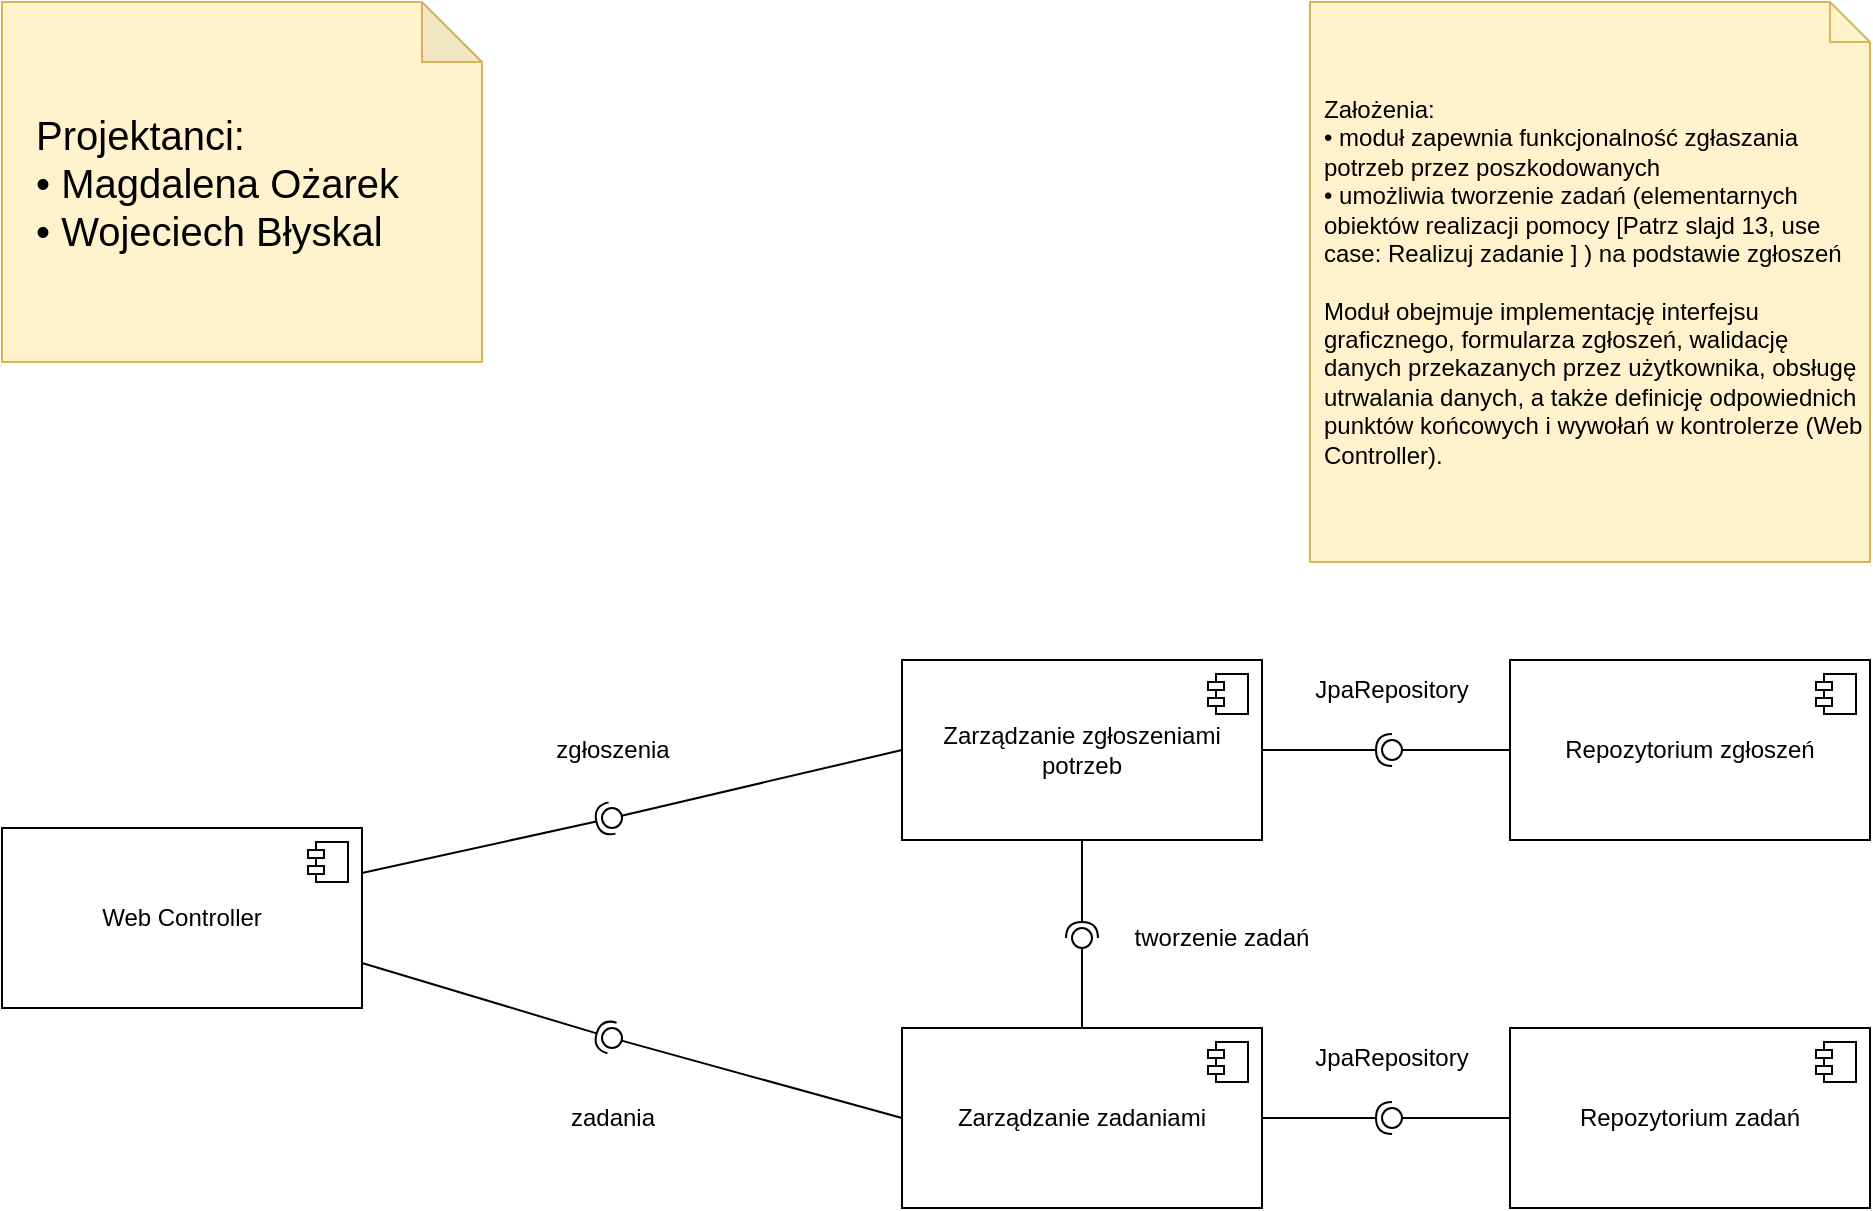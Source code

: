 <mxfile version="24.7.8">
  <diagram name="Strona-1" id="I16luJ8rkfJsOQ3Vqchh">
    <mxGraphModel dx="615" dy="2349" grid="1" gridSize="10" guides="1" tooltips="1" connect="1" arrows="1" fold="1" page="1" pageScale="1" pageWidth="827" pageHeight="1169" math="0" shadow="0">
      <root>
        <mxCell id="0" />
        <mxCell id="1" parent="0" />
        <mxCell id="x6U_2Op7EyfoT4MYC56a-3" value="Zarządzanie zgłoszeniami potrzeb" style="html=1;dropTarget=0;whiteSpace=wrap;" parent="1" vertex="1">
          <mxGeometry x="1277" y="-840" width="180" height="90" as="geometry" />
        </mxCell>
        <mxCell id="x6U_2Op7EyfoT4MYC56a-4" value="" style="shape=module;jettyWidth=8;jettyHeight=4;" parent="x6U_2Op7EyfoT4MYC56a-3" vertex="1">
          <mxGeometry x="1" width="20" height="20" relative="1" as="geometry">
            <mxPoint x="-27" y="7" as="offset" />
          </mxGeometry>
        </mxCell>
        <mxCell id="x6U_2Op7EyfoT4MYC56a-7" value="Repozytorium zgłoszeń" style="html=1;dropTarget=0;whiteSpace=wrap;" parent="1" vertex="1">
          <mxGeometry x="1581" y="-840" width="180" height="90" as="geometry" />
        </mxCell>
        <mxCell id="x6U_2Op7EyfoT4MYC56a-8" value="" style="shape=module;jettyWidth=8;jettyHeight=4;" parent="x6U_2Op7EyfoT4MYC56a-7" vertex="1">
          <mxGeometry x="1" width="20" height="20" relative="1" as="geometry">
            <mxPoint x="-27" y="7" as="offset" />
          </mxGeometry>
        </mxCell>
        <mxCell id="x6U_2Op7EyfoT4MYC56a-11" value="" style="rounded=0;orthogonalLoop=1;jettySize=auto;html=1;endArrow=halfCircle;endFill=0;endSize=6;strokeWidth=1;sketch=0;exitX=1;exitY=0.5;exitDx=0;exitDy=0;" parent="1" source="x6U_2Op7EyfoT4MYC56a-3" target="x6U_2Op7EyfoT4MYC56a-13" edge="1">
          <mxGeometry relative="1" as="geometry">
            <mxPoint x="1377" y="-665" as="sourcePoint" />
          </mxGeometry>
        </mxCell>
        <mxCell id="x6U_2Op7EyfoT4MYC56a-12" value="" style="rounded=0;orthogonalLoop=1;jettySize=auto;html=1;endArrow=oval;endFill=0;sketch=0;sourcePerimeterSpacing=0;targetPerimeterSpacing=0;endSize=10;exitX=0;exitY=0.5;exitDx=0;exitDy=0;" parent="1" source="x6U_2Op7EyfoT4MYC56a-7" target="x6U_2Op7EyfoT4MYC56a-13" edge="1">
          <mxGeometry relative="1" as="geometry">
            <mxPoint x="1367" y="-660" as="sourcePoint" />
          </mxGeometry>
        </mxCell>
        <mxCell id="x6U_2Op7EyfoT4MYC56a-13" value="" style="ellipse;whiteSpace=wrap;html=1;align=center;aspect=fixed;fillColor=none;strokeColor=none;resizable=0;perimeter=centerPerimeter;rotatable=0;allowArrows=0;points=[];outlineConnect=1;" parent="1" vertex="1">
          <mxGeometry x="1517" y="-800" width="10" height="10" as="geometry" />
        </mxCell>
        <mxCell id="x6U_2Op7EyfoT4MYC56a-15" value="JpaRepository" style="text;html=1;align=center;verticalAlign=middle;whiteSpace=wrap;rounded=0;" parent="1" vertex="1">
          <mxGeometry x="1482" y="-840" width="80" height="30" as="geometry" />
        </mxCell>
        <mxCell id="x6U_2Op7EyfoT4MYC56a-16" value="&lt;font style=&quot;font-size: 20px;&quot;&gt;Projektanci:&lt;/font&gt;&lt;div style=&quot;font-size: 20px;&quot;&gt;&lt;font style=&quot;font-size: 20px;&quot;&gt;•&amp;nbsp;&lt;span style=&quot;background-color: initial;&quot;&gt;Magdalena Ożarek&lt;br&gt;&lt;/span&gt;•&amp;nbsp;&lt;span style=&quot;background-color: initial;&quot;&gt;Wojeciech Błyskal&lt;/span&gt;&lt;/font&gt;&lt;/div&gt;" style="shape=note;whiteSpace=wrap;html=1;backgroundOutline=1;darkOpacity=0.05;fillColor=#fff2cc;strokeColor=#d6b656;align=left;spacingLeft=15;spacingBottom=0;" parent="1" vertex="1">
          <mxGeometry x="827" y="-1169" width="240" height="180" as="geometry" />
        </mxCell>
        <mxCell id="x6U_2Op7EyfoT4MYC56a-19" value="Założenia:&lt;br&gt;• moduł zapewnia funkcjonalność zgłaszania potrzeb przez poszkodowanych&lt;br&gt;• umożliwia tworzenie zadań (elementarnych obiektów realizacji pomocy [Patrz slajd 13, use case: Realizuj zadanie ] ) na podstawie zgłoszeń&lt;br&gt;&lt;br&gt;Moduł obejmuje implementację interfejsu graficznego, formularza zgłoszeń, walidację danych przekazanych przez użytkownika, obsługę utrwalania danych, a także definicję odpowiednich punktów końcowych i wywołań w kontrolerze (Web Controller)." style="shape=note;size=20;whiteSpace=wrap;html=1;fillColor=#fff2cc;strokeColor=#d6b656;align=left;spacingLeft=5;" parent="1" vertex="1">
          <mxGeometry x="1481" y="-1169" width="280" height="280" as="geometry" />
        </mxCell>
        <mxCell id="x6U_2Op7EyfoT4MYC56a-20" value="Web Controller" style="html=1;dropTarget=0;whiteSpace=wrap;" parent="1" vertex="1">
          <mxGeometry x="827" y="-756" width="180" height="90" as="geometry" />
        </mxCell>
        <mxCell id="x6U_2Op7EyfoT4MYC56a-21" value="" style="shape=module;jettyWidth=8;jettyHeight=4;" parent="x6U_2Op7EyfoT4MYC56a-20" vertex="1">
          <mxGeometry x="1" width="20" height="20" relative="1" as="geometry">
            <mxPoint x="-27" y="7" as="offset" />
          </mxGeometry>
        </mxCell>
        <mxCell id="x6U_2Op7EyfoT4MYC56a-22" value="Zarządzanie zadaniami" style="html=1;dropTarget=0;whiteSpace=wrap;" parent="1" vertex="1">
          <mxGeometry x="1277" y="-656" width="180" height="90" as="geometry" />
        </mxCell>
        <mxCell id="x6U_2Op7EyfoT4MYC56a-23" value="" style="shape=module;jettyWidth=8;jettyHeight=4;" parent="x6U_2Op7EyfoT4MYC56a-22" vertex="1">
          <mxGeometry x="1" width="20" height="20" relative="1" as="geometry">
            <mxPoint x="-27" y="7" as="offset" />
          </mxGeometry>
        </mxCell>
        <mxCell id="x6U_2Op7EyfoT4MYC56a-24" value="" style="rounded=0;orthogonalLoop=1;jettySize=auto;html=1;endArrow=halfCircle;endFill=0;endSize=6;strokeWidth=1;sketch=0;exitX=1;exitY=0.75;exitDx=0;exitDy=0;" parent="1" source="x6U_2Op7EyfoT4MYC56a-20" target="x6U_2Op7EyfoT4MYC56a-26" edge="1">
          <mxGeometry relative="1" as="geometry">
            <mxPoint x="944" y="-811" as="sourcePoint" />
          </mxGeometry>
        </mxCell>
        <mxCell id="x6U_2Op7EyfoT4MYC56a-25" value="" style="rounded=0;orthogonalLoop=1;jettySize=auto;html=1;endArrow=oval;endFill=0;sketch=0;sourcePerimeterSpacing=0;targetPerimeterSpacing=0;endSize=10;exitX=0;exitY=0.5;exitDx=0;exitDy=0;" parent="1" source="x6U_2Op7EyfoT4MYC56a-22" target="x6U_2Op7EyfoT4MYC56a-26" edge="1">
          <mxGeometry relative="1" as="geometry">
            <mxPoint x="1284" y="-871" as="sourcePoint" />
          </mxGeometry>
        </mxCell>
        <mxCell id="x6U_2Op7EyfoT4MYC56a-26" value="" style="ellipse;whiteSpace=wrap;html=1;align=center;aspect=fixed;fillColor=none;strokeColor=none;resizable=0;perimeter=centerPerimeter;rotatable=0;allowArrows=0;points=[];outlineConnect=1;" parent="1" vertex="1">
          <mxGeometry x="1127" y="-656" width="10" height="10" as="geometry" />
        </mxCell>
        <mxCell id="x6U_2Op7EyfoT4MYC56a-28" value="Repozytorium zadań" style="html=1;dropTarget=0;whiteSpace=wrap;" parent="1" vertex="1">
          <mxGeometry x="1581" y="-656" width="180" height="90" as="geometry" />
        </mxCell>
        <mxCell id="x6U_2Op7EyfoT4MYC56a-29" value="" style="shape=module;jettyWidth=8;jettyHeight=4;" parent="x6U_2Op7EyfoT4MYC56a-28" vertex="1">
          <mxGeometry x="1" width="20" height="20" relative="1" as="geometry">
            <mxPoint x="-27" y="7" as="offset" />
          </mxGeometry>
        </mxCell>
        <mxCell id="x6U_2Op7EyfoT4MYC56a-30" value="" style="rounded=0;orthogonalLoop=1;jettySize=auto;html=1;endArrow=halfCircle;endFill=0;endSize=6;strokeWidth=1;sketch=0;exitX=1;exitY=0.5;exitDx=0;exitDy=0;" parent="1" source="x6U_2Op7EyfoT4MYC56a-22" target="x6U_2Op7EyfoT4MYC56a-32" edge="1">
          <mxGeometry relative="1" as="geometry">
            <mxPoint x="1027" y="-516" as="sourcePoint" />
          </mxGeometry>
        </mxCell>
        <mxCell id="x6U_2Op7EyfoT4MYC56a-31" value="" style="rounded=0;orthogonalLoop=1;jettySize=auto;html=1;endArrow=oval;endFill=0;sketch=0;sourcePerimeterSpacing=0;targetPerimeterSpacing=0;endSize=10;exitX=0;exitY=0.5;exitDx=0;exitDy=0;" parent="1" source="x6U_2Op7EyfoT4MYC56a-28" target="x6U_2Op7EyfoT4MYC56a-32" edge="1">
          <mxGeometry relative="1" as="geometry">
            <mxPoint x="1527" y="29" as="sourcePoint" />
          </mxGeometry>
        </mxCell>
        <mxCell id="x6U_2Op7EyfoT4MYC56a-32" value="" style="ellipse;whiteSpace=wrap;html=1;align=center;aspect=fixed;fillColor=none;strokeColor=none;resizable=0;perimeter=centerPerimeter;rotatable=0;allowArrows=0;points=[];outlineConnect=1;" parent="1" vertex="1">
          <mxGeometry x="1517" y="-616" width="10" height="10" as="geometry" />
        </mxCell>
        <mxCell id="x6U_2Op7EyfoT4MYC56a-33" value="" style="rounded=0;orthogonalLoop=1;jettySize=auto;html=1;endArrow=halfCircle;endFill=0;endSize=6;strokeWidth=1;sketch=0;exitX=0.5;exitY=1;exitDx=0;exitDy=0;" parent="1" source="x6U_2Op7EyfoT4MYC56a-3" target="x6U_2Op7EyfoT4MYC56a-35" edge="1">
          <mxGeometry relative="1" as="geometry">
            <mxPoint x="1542" y="-706" as="sourcePoint" />
          </mxGeometry>
        </mxCell>
        <mxCell id="x6U_2Op7EyfoT4MYC56a-34" value="" style="rounded=0;orthogonalLoop=1;jettySize=auto;html=1;endArrow=oval;endFill=0;sketch=0;sourcePerimeterSpacing=0;targetPerimeterSpacing=0;endSize=10;exitX=0.5;exitY=0;exitDx=0;exitDy=0;" parent="1" source="x6U_2Op7EyfoT4MYC56a-22" target="x6U_2Op7EyfoT4MYC56a-35" edge="1">
          <mxGeometry relative="1" as="geometry">
            <mxPoint x="1542" y="-586" as="sourcePoint" />
          </mxGeometry>
        </mxCell>
        <mxCell id="x6U_2Op7EyfoT4MYC56a-35" value="" style="ellipse;whiteSpace=wrap;html=1;align=center;aspect=fixed;fillColor=none;strokeColor=none;resizable=0;perimeter=centerPerimeter;rotatable=0;allowArrows=0;points=[];outlineConnect=1;" parent="1" vertex="1">
          <mxGeometry x="1362" y="-706" width="10" height="10" as="geometry" />
        </mxCell>
        <mxCell id="x6U_2Op7EyfoT4MYC56a-36" value="tworzenie zadań" style="text;html=1;align=center;verticalAlign=middle;whiteSpace=wrap;rounded=0;" parent="1" vertex="1">
          <mxGeometry x="1387" y="-716" width="100" height="30" as="geometry" />
        </mxCell>
        <mxCell id="x6U_2Op7EyfoT4MYC56a-37" value="" style="rounded=0;orthogonalLoop=1;jettySize=auto;html=1;endArrow=halfCircle;endFill=0;endSize=6;strokeWidth=1;sketch=0;exitX=1;exitY=0.25;exitDx=0;exitDy=0;" parent="1" source="x6U_2Op7EyfoT4MYC56a-20" target="x6U_2Op7EyfoT4MYC56a-39" edge="1">
          <mxGeometry relative="1" as="geometry">
            <mxPoint x="1237" y="-811" as="sourcePoint" />
          </mxGeometry>
        </mxCell>
        <mxCell id="x6U_2Op7EyfoT4MYC56a-38" value="" style="rounded=0;orthogonalLoop=1;jettySize=auto;html=1;endArrow=oval;endFill=0;sketch=0;sourcePerimeterSpacing=0;targetPerimeterSpacing=0;endSize=10;exitX=0;exitY=0.5;exitDx=0;exitDy=0;" parent="1" source="x6U_2Op7EyfoT4MYC56a-3" target="x6U_2Op7EyfoT4MYC56a-39" edge="1">
          <mxGeometry relative="1" as="geometry">
            <mxPoint x="1197" y="-811" as="sourcePoint" />
          </mxGeometry>
        </mxCell>
        <mxCell id="x6U_2Op7EyfoT4MYC56a-39" value="" style="ellipse;whiteSpace=wrap;html=1;align=center;aspect=fixed;fillColor=none;strokeColor=none;resizable=0;perimeter=centerPerimeter;rotatable=0;allowArrows=0;points=[];outlineConnect=1;" parent="1" vertex="1">
          <mxGeometry x="1127" y="-766" width="10" height="10" as="geometry" />
        </mxCell>
        <mxCell id="x6U_2Op7EyfoT4MYC56a-41" value="zgłoszenia" style="text;html=1;align=center;verticalAlign=middle;resizable=0;points=[];autosize=1;strokeColor=none;fillColor=none;" parent="1" vertex="1">
          <mxGeometry x="1092" y="-810" width="80" height="30" as="geometry" />
        </mxCell>
        <mxCell id="x6U_2Op7EyfoT4MYC56a-42" value="zadania" style="text;html=1;align=center;verticalAlign=middle;resizable=0;points=[];autosize=1;strokeColor=none;fillColor=none;" parent="1" vertex="1">
          <mxGeometry x="1097" y="-626" width="70" height="30" as="geometry" />
        </mxCell>
        <mxCell id="x6U_2Op7EyfoT4MYC56a-43" value="JpaRepository" style="text;html=1;align=center;verticalAlign=middle;whiteSpace=wrap;rounded=0;" parent="1" vertex="1">
          <mxGeometry x="1482" y="-656" width="80" height="30" as="geometry" />
        </mxCell>
      </root>
    </mxGraphModel>
  </diagram>
</mxfile>
